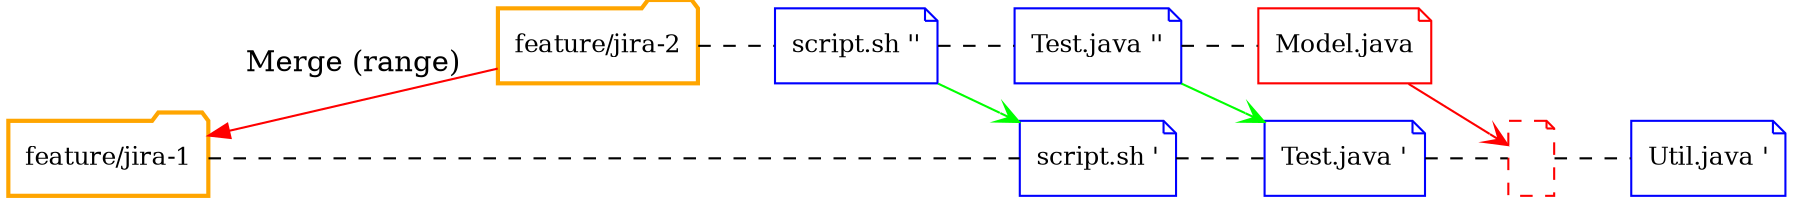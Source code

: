 digraph svn_merge {
    rankdir="LR";
    bgcolor="transparent";

    node[width=0.3, shape=folder,fontsize=12.0,color=orange];
    "feature_1"[label="feature/jira-1",group="feature_1",style="bold"];
    "feature_2"[label="feature/jira-2",group="feature_2",style="bold"];

    node[ shape=note,fontsize=12.0];
    "file__1"[label="script.sh '",group="feature_1",color="blue"]
    "file__2"[label="Test.java '",group="feature_1",color="blue"]
    "file__3"[label="",group="feature_1",style="dashed",color="red"]
    "file__4"[label="Util.java '",group="feature_1",color="blue"]
    "file___1"[label="script.sh ''",group="feature_2",color="blue"]
    "file___2"[label="Test.java ''",group="feature_2",color="blue"]
    "file___3"[label="Model.java",group="feature_2",color="red"]

    edge[arrowhead=open,dir="back"];
    "feature_1" -> "feature_2"[label="Merge (range)",color="red"];

    edge[arrowhead=none,dir="forward",style=dashed];
    "feature_1" -> "file__1";
    "feature_2" -> "file___1";

    edge[arrowhead=none,dir="forward",style=dashed];
    "file__1" -> "file__2";
    "file__2" -> "file__3";
    "file__3" -> "file__4";
    "file___1" -> "file___2";
    "file___2" -> "file___3";

    edge[arrowhead=open,style="",color="green"];
    "file___1" -> "file__1"
    "file___2" -> "file__2"

    edge[arrowhead=open,style="",color="red"];
    "file___3" -> "file__3"

}
